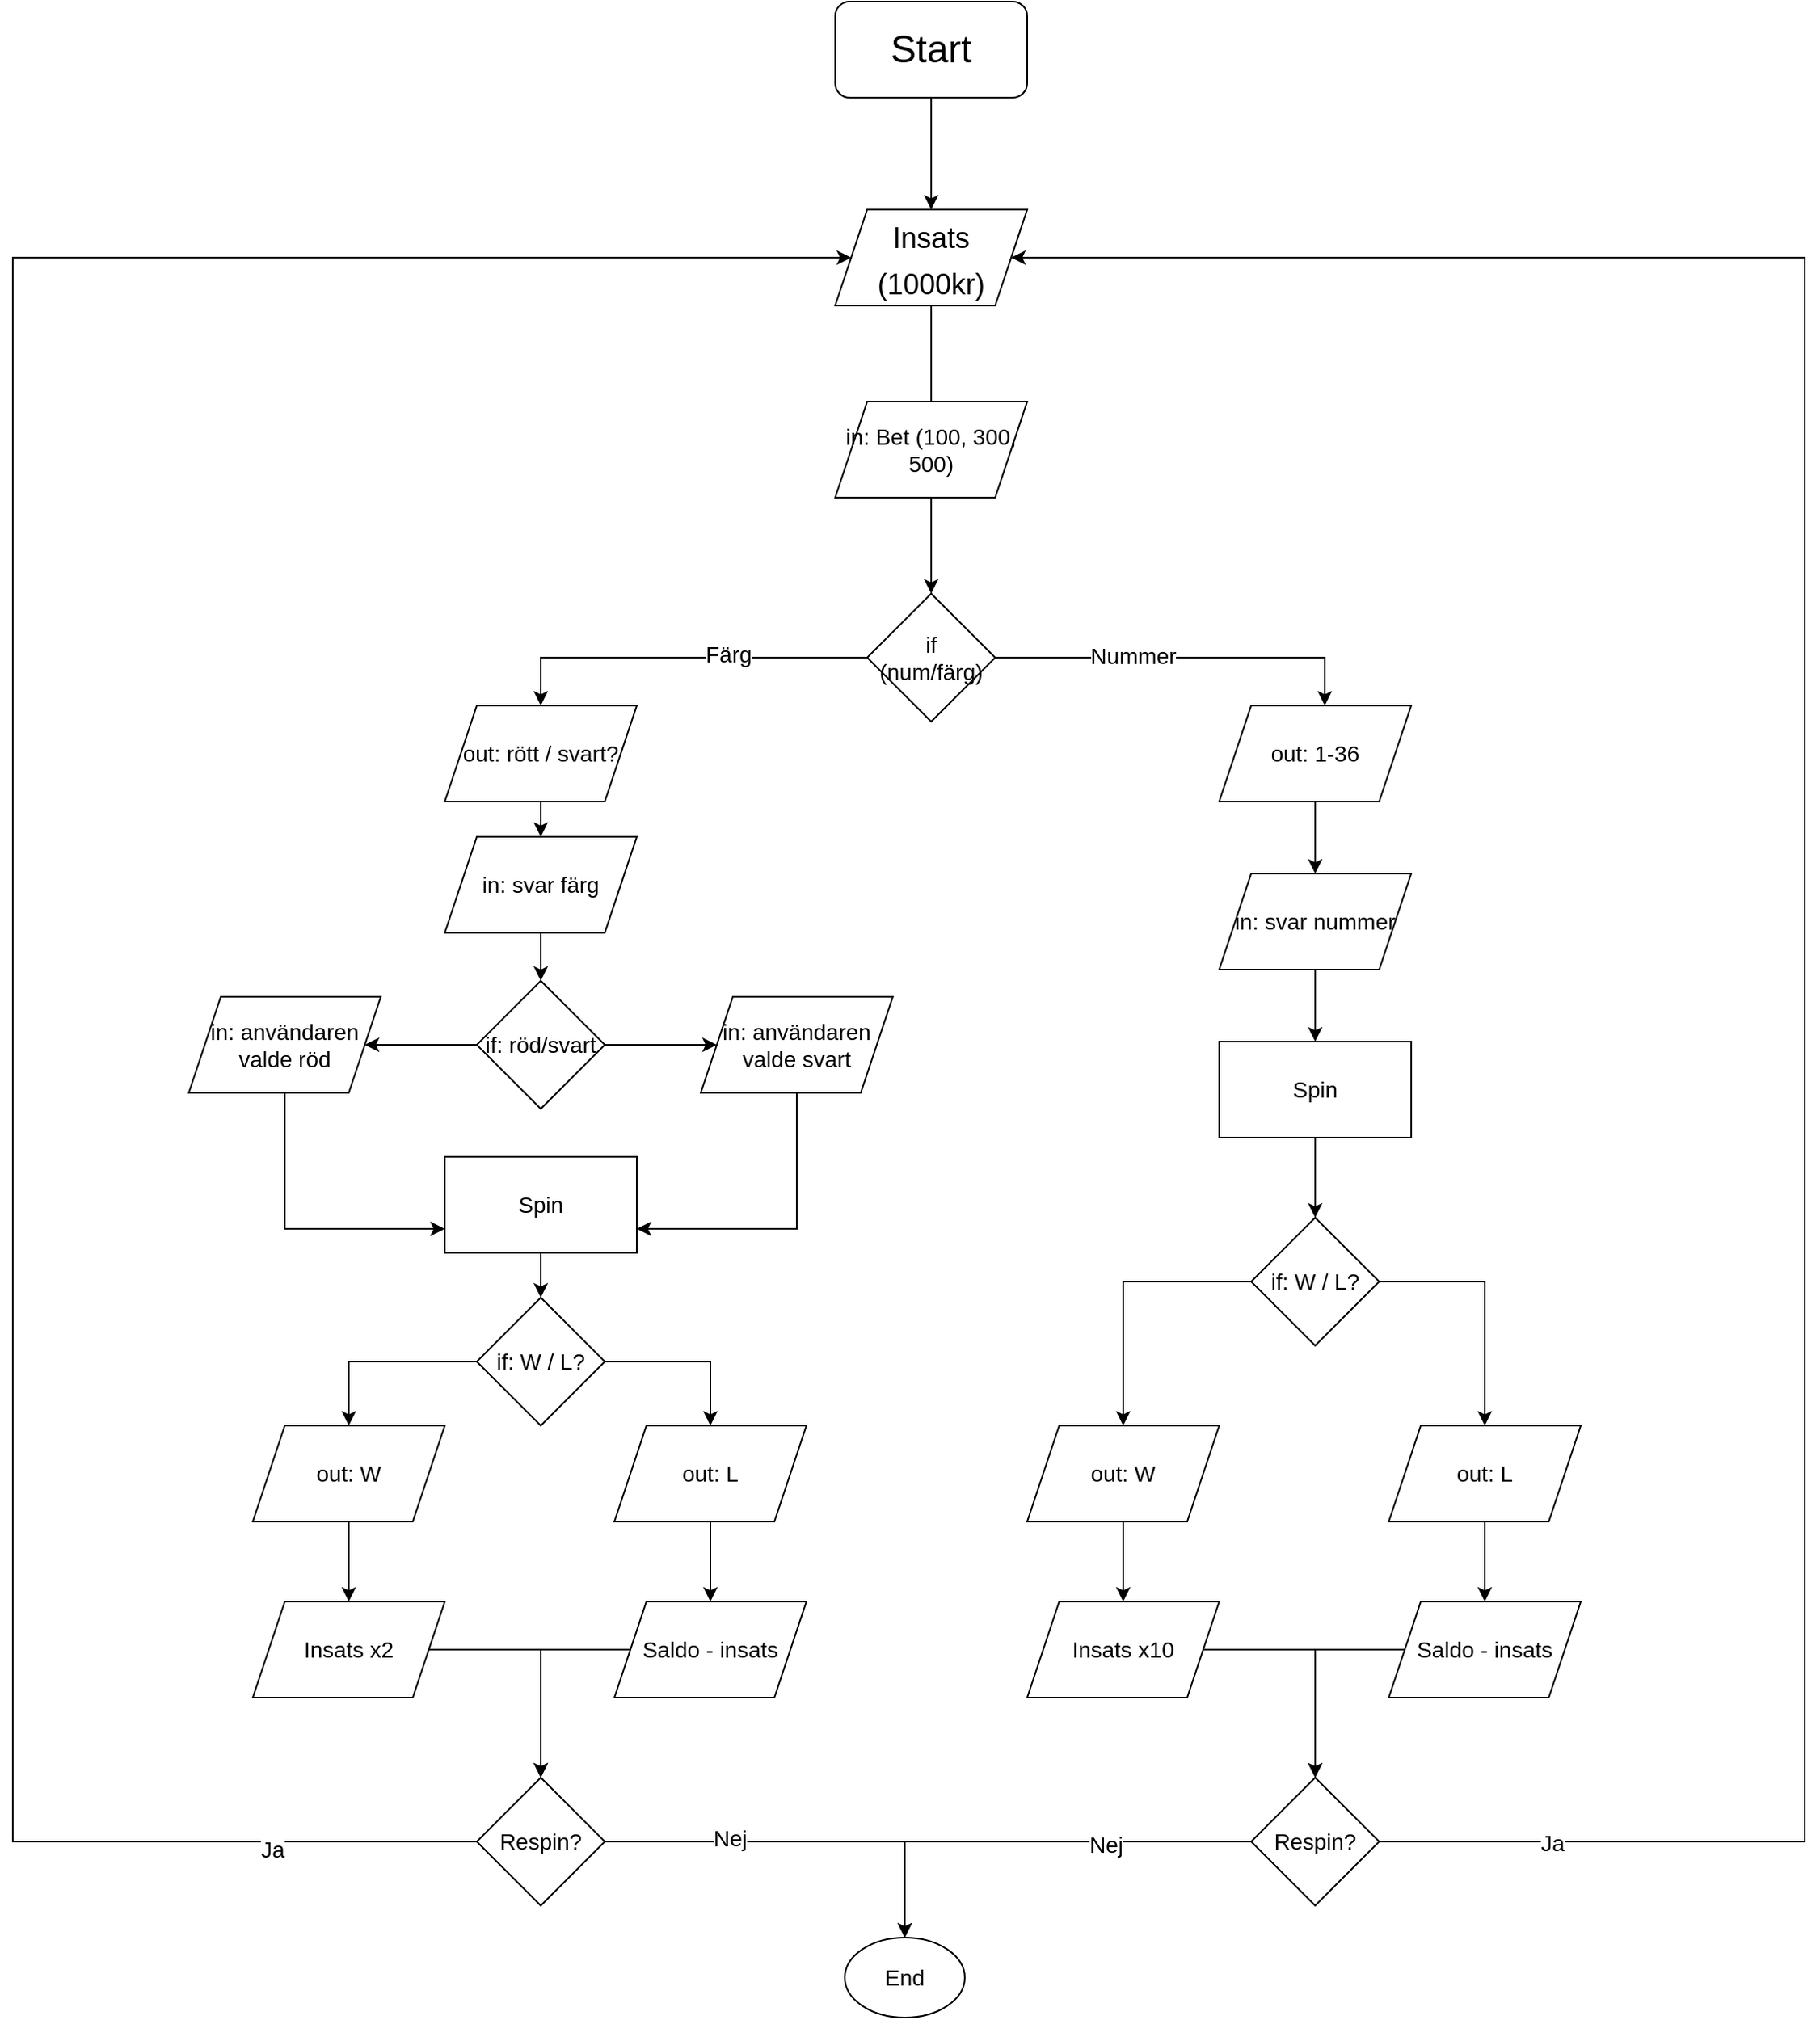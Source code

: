 <mxfile version="20.5.1" type="device"><diagram id="C5RBs43oDa-KdzZeNtuy" name="Page-1"><mxGraphModel dx="2031" dy="1114" grid="1" gridSize="10" guides="1" tooltips="1" connect="1" arrows="1" fold="1" page="1" pageScale="1" pageWidth="827" pageHeight="1169" math="0" shadow="0"><root><mxCell id="WIyWlLk6GJQsqaUBKTNV-0"/><mxCell id="WIyWlLk6GJQsqaUBKTNV-1" parent="WIyWlLk6GJQsqaUBKTNV-0"/><mxCell id="Azc3CE66d2187uqBRD-U-125" style="edgeStyle=orthogonalEdgeStyle;rounded=0;orthogonalLoop=1;jettySize=auto;html=1;entryX=0.5;entryY=0;entryDx=0;entryDy=0;fontSize=14;" edge="1" parent="WIyWlLk6GJQsqaUBKTNV-1" source="Azc3CE66d2187uqBRD-U-6" target="Azc3CE66d2187uqBRD-U-11"><mxGeometry relative="1" as="geometry"/></mxCell><mxCell id="Azc3CE66d2187uqBRD-U-6" value="Start" style="rounded=1;whiteSpace=wrap;html=1;fontSize=24;" vertex="1" parent="WIyWlLk6GJQsqaUBKTNV-1"><mxGeometry x="554" y="98" width="120" height="60" as="geometry"/></mxCell><mxCell id="Azc3CE66d2187uqBRD-U-22" value="" style="edgeStyle=orthogonalEdgeStyle;rounded=0;orthogonalLoop=1;jettySize=auto;html=1;fontSize=12;entryX=0.5;entryY=0;entryDx=0;entryDy=0;" edge="1" parent="WIyWlLk6GJQsqaUBKTNV-1" source="Azc3CE66d2187uqBRD-U-11"><mxGeometry relative="1" as="geometry"><mxPoint x="614" y="468" as="targetPoint"/></mxGeometry></mxCell><mxCell id="Azc3CE66d2187uqBRD-U-11" value="&lt;div&gt;&lt;font style=&quot;font-size: 18px;&quot;&gt;Insats (1000kr)&lt;/font&gt;&lt;font size=&quot;3&quot;&gt;&lt;br&gt;&lt;/font&gt;&lt;/div&gt;" style="shape=parallelogram;perimeter=parallelogramPerimeter;whiteSpace=wrap;html=1;fixedSize=1;fontSize=24;rounded=1;arcSize=0;" vertex="1" parent="WIyWlLk6GJQsqaUBKTNV-1"><mxGeometry x="554" y="228" width="120" height="60" as="geometry"/></mxCell><mxCell id="Azc3CE66d2187uqBRD-U-84" style="edgeStyle=orthogonalEdgeStyle;rounded=0;orthogonalLoop=1;jettySize=auto;html=1;entryX=0.5;entryY=0;entryDx=0;entryDy=0;fontSize=14;" edge="1" parent="WIyWlLk6GJQsqaUBKTNV-1" source="Azc3CE66d2187uqBRD-U-66" target="Azc3CE66d2187uqBRD-U-68"><mxGeometry relative="1" as="geometry"/></mxCell><mxCell id="Azc3CE66d2187uqBRD-U-96" value="Färg" style="edgeLabel;html=1;align=center;verticalAlign=middle;resizable=0;points=[];fontSize=14;" vertex="1" connectable="0" parent="Azc3CE66d2187uqBRD-U-84"><mxGeometry x="-0.257" y="-2" relative="1" as="geometry"><mxPoint as="offset"/></mxGeometry></mxCell><mxCell id="Azc3CE66d2187uqBRD-U-87" style="edgeStyle=orthogonalEdgeStyle;rounded=0;orthogonalLoop=1;jettySize=auto;html=1;entryX=0.55;entryY=0;entryDx=0;entryDy=0;entryPerimeter=0;fontSize=14;" edge="1" parent="WIyWlLk6GJQsqaUBKTNV-1" source="Azc3CE66d2187uqBRD-U-66" target="Azc3CE66d2187uqBRD-U-67"><mxGeometry relative="1" as="geometry"/></mxCell><mxCell id="Azc3CE66d2187uqBRD-U-95" value="Nummer" style="edgeLabel;html=1;align=center;verticalAlign=middle;resizable=0;points=[];fontSize=14;" vertex="1" connectable="0" parent="Azc3CE66d2187uqBRD-U-87"><mxGeometry x="-0.272" y="1" relative="1" as="geometry"><mxPoint as="offset"/></mxGeometry></mxCell><mxCell id="Azc3CE66d2187uqBRD-U-66" value="if &lt;br&gt;(num/färg)" style="rhombus;fontSize=14;gradientColor=none;rounded=0;shadow=0;sketch=0;labelBackgroundColor=none;labelBorderColor=none;whiteSpace=wrap;html=1;verticalAlign=middle;horizontal=1;" vertex="1" parent="WIyWlLk6GJQsqaUBKTNV-1"><mxGeometry x="574" y="468" width="80" height="80" as="geometry"/></mxCell><mxCell id="Azc3CE66d2187uqBRD-U-88" style="edgeStyle=orthogonalEdgeStyle;rounded=0;orthogonalLoop=1;jettySize=auto;html=1;entryX=0.5;entryY=0;entryDx=0;entryDy=0;fontSize=14;" edge="1" parent="WIyWlLk6GJQsqaUBKTNV-1" source="Azc3CE66d2187uqBRD-U-67" target="Azc3CE66d2187uqBRD-U-69"><mxGeometry relative="1" as="geometry"/></mxCell><mxCell id="Azc3CE66d2187uqBRD-U-67" value="out: 1-36" style="shape=parallelogram;perimeter=parallelogramPerimeter;whiteSpace=wrap;html=1;fixedSize=1;rounded=0;shadow=0;labelBackgroundColor=none;labelBorderColor=none;sketch=0;fontSize=14;gradientColor=none;" vertex="1" parent="WIyWlLk6GJQsqaUBKTNV-1"><mxGeometry x="794" y="538" width="120" height="60" as="geometry"/></mxCell><mxCell id="Azc3CE66d2187uqBRD-U-97" style="edgeStyle=orthogonalEdgeStyle;rounded=0;orthogonalLoop=1;jettySize=auto;html=1;entryX=0.5;entryY=0;entryDx=0;entryDy=0;fontSize=14;" edge="1" parent="WIyWlLk6GJQsqaUBKTNV-1" source="Azc3CE66d2187uqBRD-U-68" target="Azc3CE66d2187uqBRD-U-77"><mxGeometry relative="1" as="geometry"/></mxCell><mxCell id="Azc3CE66d2187uqBRD-U-68" value="out: rött / svart?" style="shape=parallelogram;perimeter=parallelogramPerimeter;whiteSpace=wrap;html=1;fixedSize=1;rounded=0;shadow=0;labelBackgroundColor=none;labelBorderColor=none;sketch=0;fontSize=14;gradientColor=none;" vertex="1" parent="WIyWlLk6GJQsqaUBKTNV-1"><mxGeometry x="310" y="538" width="120" height="60" as="geometry"/></mxCell><mxCell id="Azc3CE66d2187uqBRD-U-89" style="edgeStyle=orthogonalEdgeStyle;rounded=0;orthogonalLoop=1;jettySize=auto;html=1;entryX=0.5;entryY=0;entryDx=0;entryDy=0;fontSize=14;" edge="1" parent="WIyWlLk6GJQsqaUBKTNV-1" source="Azc3CE66d2187uqBRD-U-69" target="Azc3CE66d2187uqBRD-U-70"><mxGeometry relative="1" as="geometry"/></mxCell><mxCell id="Azc3CE66d2187uqBRD-U-69" value="in: svar nummer" style="shape=parallelogram;perimeter=parallelogramPerimeter;whiteSpace=wrap;html=1;fixedSize=1;rounded=0;shadow=0;labelBackgroundColor=none;labelBorderColor=none;sketch=0;fontSize=14;gradientColor=none;" vertex="1" parent="WIyWlLk6GJQsqaUBKTNV-1"><mxGeometry x="794" y="643" width="120" height="60" as="geometry"/></mxCell><mxCell id="Azc3CE66d2187uqBRD-U-90" style="edgeStyle=orthogonalEdgeStyle;rounded=0;orthogonalLoop=1;jettySize=auto;html=1;entryX=0.5;entryY=0;entryDx=0;entryDy=0;fontSize=14;" edge="1" parent="WIyWlLk6GJQsqaUBKTNV-1" source="Azc3CE66d2187uqBRD-U-70" target="Azc3CE66d2187uqBRD-U-71"><mxGeometry relative="1" as="geometry"/></mxCell><mxCell id="Azc3CE66d2187uqBRD-U-70" value="Spin" style="rounded=0;whiteSpace=wrap;html=1;shadow=0;labelBackgroundColor=none;labelBorderColor=none;sketch=0;fontSize=14;gradientColor=none;" vertex="1" parent="WIyWlLk6GJQsqaUBKTNV-1"><mxGeometry x="794" y="748" width="120" height="60" as="geometry"/></mxCell><mxCell id="Azc3CE66d2187uqBRD-U-91" style="edgeStyle=orthogonalEdgeStyle;rounded=0;orthogonalLoop=1;jettySize=auto;html=1;entryX=0.5;entryY=0;entryDx=0;entryDy=0;fontSize=14;" edge="1" parent="WIyWlLk6GJQsqaUBKTNV-1" source="Azc3CE66d2187uqBRD-U-71" target="Azc3CE66d2187uqBRD-U-72"><mxGeometry relative="1" as="geometry"/></mxCell><mxCell id="Azc3CE66d2187uqBRD-U-92" style="edgeStyle=orthogonalEdgeStyle;rounded=0;orthogonalLoop=1;jettySize=auto;html=1;entryX=0.5;entryY=0;entryDx=0;entryDy=0;fontSize=14;" edge="1" parent="WIyWlLk6GJQsqaUBKTNV-1" source="Azc3CE66d2187uqBRD-U-71" target="Azc3CE66d2187uqBRD-U-73"><mxGeometry relative="1" as="geometry"/></mxCell><mxCell id="Azc3CE66d2187uqBRD-U-71" value="if: W / L?" style="rhombus;whiteSpace=wrap;html=1;rounded=0;shadow=0;labelBackgroundColor=none;labelBorderColor=none;sketch=0;fontSize=14;" vertex="1" parent="WIyWlLk6GJQsqaUBKTNV-1"><mxGeometry x="814" y="858" width="80" height="80" as="geometry"/></mxCell><mxCell id="Azc3CE66d2187uqBRD-U-93" style="edgeStyle=orthogonalEdgeStyle;rounded=0;orthogonalLoop=1;jettySize=auto;html=1;entryX=0.5;entryY=0;entryDx=0;entryDy=0;fontSize=14;" edge="1" parent="WIyWlLk6GJQsqaUBKTNV-1" source="Azc3CE66d2187uqBRD-U-72" target="Azc3CE66d2187uqBRD-U-74"><mxGeometry relative="1" as="geometry"/></mxCell><mxCell id="Azc3CE66d2187uqBRD-U-72" value="out: W" style="shape=parallelogram;perimeter=parallelogramPerimeter;whiteSpace=wrap;html=1;fixedSize=1;rounded=0;shadow=0;labelBackgroundColor=none;labelBorderColor=none;sketch=0;fontSize=14;gradientColor=none;" vertex="1" parent="WIyWlLk6GJQsqaUBKTNV-1"><mxGeometry x="674" y="988" width="120" height="60" as="geometry"/></mxCell><mxCell id="Azc3CE66d2187uqBRD-U-94" style="edgeStyle=orthogonalEdgeStyle;rounded=0;orthogonalLoop=1;jettySize=auto;html=1;entryX=0.5;entryY=0;entryDx=0;entryDy=0;fontSize=14;" edge="1" parent="WIyWlLk6GJQsqaUBKTNV-1" source="Azc3CE66d2187uqBRD-U-73" target="Azc3CE66d2187uqBRD-U-75"><mxGeometry relative="1" as="geometry"/></mxCell><mxCell id="Azc3CE66d2187uqBRD-U-73" value="out: L" style="shape=parallelogram;perimeter=parallelogramPerimeter;whiteSpace=wrap;html=1;fixedSize=1;rounded=0;shadow=0;labelBackgroundColor=none;labelBorderColor=none;sketch=0;fontSize=14;gradientColor=none;" vertex="1" parent="WIyWlLk6GJQsqaUBKTNV-1"><mxGeometry x="900" y="988" width="120" height="60" as="geometry"/></mxCell><mxCell id="Azc3CE66d2187uqBRD-U-109" style="edgeStyle=orthogonalEdgeStyle;rounded=0;orthogonalLoop=1;jettySize=auto;html=1;fontSize=14;" edge="1" parent="WIyWlLk6GJQsqaUBKTNV-1" source="Azc3CE66d2187uqBRD-U-74" target="Azc3CE66d2187uqBRD-U-104"><mxGeometry relative="1" as="geometry"/></mxCell><mxCell id="Azc3CE66d2187uqBRD-U-74" value="Insats x10" style="shape=parallelogram;perimeter=parallelogramPerimeter;whiteSpace=wrap;html=1;fixedSize=1;rounded=0;shadow=0;labelBackgroundColor=none;labelBorderColor=none;sketch=0;fontSize=14;gradientColor=none;" vertex="1" parent="WIyWlLk6GJQsqaUBKTNV-1"><mxGeometry x="674" y="1098" width="120" height="60" as="geometry"/></mxCell><mxCell id="Azc3CE66d2187uqBRD-U-108" style="edgeStyle=orthogonalEdgeStyle;rounded=0;orthogonalLoop=1;jettySize=auto;html=1;fontSize=14;" edge="1" parent="WIyWlLk6GJQsqaUBKTNV-1" source="Azc3CE66d2187uqBRD-U-75" target="Azc3CE66d2187uqBRD-U-104"><mxGeometry relative="1" as="geometry"/></mxCell><mxCell id="Azc3CE66d2187uqBRD-U-75" value="Saldo - insats" style="shape=parallelogram;perimeter=parallelogramPerimeter;whiteSpace=wrap;html=1;fixedSize=1;rounded=0;shadow=0;labelBackgroundColor=none;labelBorderColor=none;sketch=0;fontSize=14;gradientColor=none;" vertex="1" parent="WIyWlLk6GJQsqaUBKTNV-1"><mxGeometry x="900" y="1098" width="120" height="60" as="geometry"/></mxCell><mxCell id="Azc3CE66d2187uqBRD-U-76" value="in: Bet (100, 300, 500)" style="shape=parallelogram;perimeter=parallelogramPerimeter;whiteSpace=wrap;html=1;fixedSize=1;rounded=0;shadow=0;labelBackgroundColor=none;labelBorderColor=none;sketch=0;fontSize=14;gradientColor=none;" vertex="1" parent="WIyWlLk6GJQsqaUBKTNV-1"><mxGeometry x="554" y="348" width="120" height="60" as="geometry"/></mxCell><mxCell id="Azc3CE66d2187uqBRD-U-134" style="edgeStyle=orthogonalEdgeStyle;rounded=0;orthogonalLoop=1;jettySize=auto;html=1;exitX=0.5;exitY=1;exitDx=0;exitDy=0;entryX=0.5;entryY=0;entryDx=0;entryDy=0;fontSize=14;" edge="1" parent="WIyWlLk6GJQsqaUBKTNV-1" source="Azc3CE66d2187uqBRD-U-77" target="Azc3CE66d2187uqBRD-U-126"><mxGeometry relative="1" as="geometry"/></mxCell><mxCell id="Azc3CE66d2187uqBRD-U-77" value="in: svar färg" style="shape=parallelogram;perimeter=parallelogramPerimeter;whiteSpace=wrap;html=1;fixedSize=1;rounded=0;shadow=0;labelBackgroundColor=none;labelBorderColor=none;sketch=0;fontSize=14;gradientColor=none;" vertex="1" parent="WIyWlLk6GJQsqaUBKTNV-1"><mxGeometry x="310" y="620" width="120" height="60" as="geometry"/></mxCell><mxCell id="Azc3CE66d2187uqBRD-U-99" style="edgeStyle=orthogonalEdgeStyle;rounded=0;orthogonalLoop=1;jettySize=auto;html=1;fontSize=14;" edge="1" parent="WIyWlLk6GJQsqaUBKTNV-1" source="Azc3CE66d2187uqBRD-U-78" target="Azc3CE66d2187uqBRD-U-79"><mxGeometry relative="1" as="geometry"/></mxCell><mxCell id="Azc3CE66d2187uqBRD-U-78" value="Spin" style="rounded=0;whiteSpace=wrap;html=1;shadow=0;labelBackgroundColor=none;labelBorderColor=none;sketch=0;fontSize=14;gradientColor=none;" vertex="1" parent="WIyWlLk6GJQsqaUBKTNV-1"><mxGeometry x="310" y="820" width="120" height="60" as="geometry"/></mxCell><mxCell id="Azc3CE66d2187uqBRD-U-100" style="edgeStyle=orthogonalEdgeStyle;rounded=0;orthogonalLoop=1;jettySize=auto;html=1;entryX=0.5;entryY=0;entryDx=0;entryDy=0;fontSize=14;" edge="1" parent="WIyWlLk6GJQsqaUBKTNV-1" source="Azc3CE66d2187uqBRD-U-79" target="Azc3CE66d2187uqBRD-U-81"><mxGeometry relative="1" as="geometry"/></mxCell><mxCell id="Azc3CE66d2187uqBRD-U-101" style="edgeStyle=orthogonalEdgeStyle;rounded=0;orthogonalLoop=1;jettySize=auto;html=1;entryX=0.5;entryY=0;entryDx=0;entryDy=0;fontSize=14;" edge="1" parent="WIyWlLk6GJQsqaUBKTNV-1" source="Azc3CE66d2187uqBRD-U-79" target="Azc3CE66d2187uqBRD-U-80"><mxGeometry relative="1" as="geometry"/></mxCell><mxCell id="Azc3CE66d2187uqBRD-U-79" value="if: W / L?" style="rhombus;whiteSpace=wrap;html=1;rounded=0;shadow=0;labelBackgroundColor=none;labelBorderColor=none;sketch=0;fontSize=14;gradientColor=none;" vertex="1" parent="WIyWlLk6GJQsqaUBKTNV-1"><mxGeometry x="330" y="908" width="80" height="80" as="geometry"/></mxCell><mxCell id="Azc3CE66d2187uqBRD-U-102" style="edgeStyle=orthogonalEdgeStyle;rounded=0;orthogonalLoop=1;jettySize=auto;html=1;entryX=0.5;entryY=0;entryDx=0;entryDy=0;fontSize=14;" edge="1" parent="WIyWlLk6GJQsqaUBKTNV-1" source="Azc3CE66d2187uqBRD-U-80" target="Azc3CE66d2187uqBRD-U-82"><mxGeometry relative="1" as="geometry"/></mxCell><mxCell id="Azc3CE66d2187uqBRD-U-80" value="out: W" style="shape=parallelogram;perimeter=parallelogramPerimeter;whiteSpace=wrap;html=1;fixedSize=1;rounded=0;shadow=0;labelBackgroundColor=none;labelBorderColor=none;sketch=0;fontSize=14;gradientColor=none;" vertex="1" parent="WIyWlLk6GJQsqaUBKTNV-1"><mxGeometry x="190" y="988" width="120" height="60" as="geometry"/></mxCell><mxCell id="Azc3CE66d2187uqBRD-U-103" style="edgeStyle=orthogonalEdgeStyle;rounded=0;orthogonalLoop=1;jettySize=auto;html=1;entryX=0.5;entryY=0;entryDx=0;entryDy=0;fontSize=14;" edge="1" parent="WIyWlLk6GJQsqaUBKTNV-1" source="Azc3CE66d2187uqBRD-U-81" target="Azc3CE66d2187uqBRD-U-83"><mxGeometry relative="1" as="geometry"/></mxCell><mxCell id="Azc3CE66d2187uqBRD-U-81" value="out: L" style="shape=parallelogram;perimeter=parallelogramPerimeter;whiteSpace=wrap;html=1;fixedSize=1;rounded=0;shadow=0;labelBackgroundColor=none;labelBorderColor=none;sketch=0;fontSize=14;gradientColor=none;" vertex="1" parent="WIyWlLk6GJQsqaUBKTNV-1"><mxGeometry x="416" y="988" width="120" height="60" as="geometry"/></mxCell><mxCell id="Azc3CE66d2187uqBRD-U-119" style="edgeStyle=orthogonalEdgeStyle;rounded=0;orthogonalLoop=1;jettySize=auto;html=1;entryX=0.5;entryY=0;entryDx=0;entryDy=0;fontSize=14;" edge="1" parent="WIyWlLk6GJQsqaUBKTNV-1" source="Azc3CE66d2187uqBRD-U-82" target="Azc3CE66d2187uqBRD-U-118"><mxGeometry relative="1" as="geometry"/></mxCell><mxCell id="Azc3CE66d2187uqBRD-U-82" value="Insats x2" style="shape=parallelogram;perimeter=parallelogramPerimeter;whiteSpace=wrap;html=1;fixedSize=1;rounded=0;shadow=0;labelBackgroundColor=none;labelBorderColor=none;sketch=0;fontSize=14;gradientColor=none;" vertex="1" parent="WIyWlLk6GJQsqaUBKTNV-1"><mxGeometry x="190" y="1098" width="120" height="60" as="geometry"/></mxCell><mxCell id="Azc3CE66d2187uqBRD-U-120" style="edgeStyle=orthogonalEdgeStyle;rounded=0;orthogonalLoop=1;jettySize=auto;html=1;entryX=0.5;entryY=0;entryDx=0;entryDy=0;fontSize=14;" edge="1" parent="WIyWlLk6GJQsqaUBKTNV-1" source="Azc3CE66d2187uqBRD-U-83" target="Azc3CE66d2187uqBRD-U-118"><mxGeometry relative="1" as="geometry"/></mxCell><mxCell id="Azc3CE66d2187uqBRD-U-83" value="Saldo - insats" style="shape=parallelogram;perimeter=parallelogramPerimeter;whiteSpace=wrap;html=1;fixedSize=1;rounded=0;shadow=0;labelBackgroundColor=none;labelBorderColor=none;sketch=0;fontSize=14;gradientColor=none;" vertex="1" parent="WIyWlLk6GJQsqaUBKTNV-1"><mxGeometry x="416" y="1098" width="120" height="60" as="geometry"/></mxCell><mxCell id="Azc3CE66d2187uqBRD-U-111" style="edgeStyle=orthogonalEdgeStyle;rounded=0;orthogonalLoop=1;jettySize=auto;html=1;entryX=0.5;entryY=0;entryDx=0;entryDy=0;fontSize=14;" edge="1" parent="WIyWlLk6GJQsqaUBKTNV-1" source="Azc3CE66d2187uqBRD-U-104" target="Azc3CE66d2187uqBRD-U-110"><mxGeometry relative="1" as="geometry"/></mxCell><mxCell id="Azc3CE66d2187uqBRD-U-117" value="Nej" style="edgeLabel;html=1;align=center;verticalAlign=middle;resizable=0;points=[];fontSize=14;" vertex="1" connectable="0" parent="Azc3CE66d2187uqBRD-U-111"><mxGeometry x="-0.337" y="2" relative="1" as="geometry"><mxPoint as="offset"/></mxGeometry></mxCell><mxCell id="Azc3CE66d2187uqBRD-U-114" style="edgeStyle=orthogonalEdgeStyle;rounded=0;orthogonalLoop=1;jettySize=auto;html=1;fontSize=14;entryX=1;entryY=0.5;entryDx=0;entryDy=0;" edge="1" parent="WIyWlLk6GJQsqaUBKTNV-1" source="Azc3CE66d2187uqBRD-U-104" target="Azc3CE66d2187uqBRD-U-11"><mxGeometry relative="1" as="geometry"><mxPoint x="1200" y="248" as="targetPoint"/><Array as="points"><mxPoint x="1160" y="1248"/><mxPoint x="1160" y="258"/></Array></mxGeometry></mxCell><mxCell id="Azc3CE66d2187uqBRD-U-116" value="&lt;div&gt;Ja&lt;/div&gt;" style="edgeLabel;html=1;align=center;verticalAlign=middle;resizable=0;points=[];fontSize=14;" vertex="1" connectable="0" parent="Azc3CE66d2187uqBRD-U-114"><mxGeometry x="-0.877" y="-1" relative="1" as="geometry"><mxPoint as="offset"/></mxGeometry></mxCell><mxCell id="Azc3CE66d2187uqBRD-U-104" value="Respin?" style="rhombus;whiteSpace=wrap;html=1;rounded=0;shadow=0;labelBackgroundColor=none;labelBorderColor=none;sketch=0;fontSize=14;gradientColor=none;" vertex="1" parent="WIyWlLk6GJQsqaUBKTNV-1"><mxGeometry x="814" y="1208" width="80" height="80" as="geometry"/></mxCell><mxCell id="Azc3CE66d2187uqBRD-U-110" value="End" style="ellipse;whiteSpace=wrap;html=1;rounded=0;shadow=0;labelBackgroundColor=none;labelBorderColor=none;sketch=0;fontSize=14;gradientColor=none;" vertex="1" parent="WIyWlLk6GJQsqaUBKTNV-1"><mxGeometry x="560" y="1308" width="75" height="50" as="geometry"/></mxCell><mxCell id="Azc3CE66d2187uqBRD-U-121" style="edgeStyle=orthogonalEdgeStyle;rounded=0;orthogonalLoop=1;jettySize=auto;html=1;entryX=0.5;entryY=0;entryDx=0;entryDy=0;fontSize=14;" edge="1" parent="WIyWlLk6GJQsqaUBKTNV-1" source="Azc3CE66d2187uqBRD-U-118" target="Azc3CE66d2187uqBRD-U-110"><mxGeometry relative="1" as="geometry"/></mxCell><mxCell id="Azc3CE66d2187uqBRD-U-124" value="Nej" style="edgeLabel;html=1;align=center;verticalAlign=middle;resizable=0;points=[];fontSize=14;" vertex="1" connectable="0" parent="Azc3CE66d2187uqBRD-U-121"><mxGeometry x="-0.374" y="2" relative="1" as="geometry"><mxPoint as="offset"/></mxGeometry></mxCell><mxCell id="Azc3CE66d2187uqBRD-U-122" style="edgeStyle=orthogonalEdgeStyle;rounded=0;orthogonalLoop=1;jettySize=auto;html=1;entryX=0;entryY=0.5;entryDx=0;entryDy=0;fontSize=14;" edge="1" parent="WIyWlLk6GJQsqaUBKTNV-1" source="Azc3CE66d2187uqBRD-U-118" target="Azc3CE66d2187uqBRD-U-11"><mxGeometry relative="1" as="geometry"><Array as="points"><mxPoint x="40" y="1248"/><mxPoint x="40" y="258"/></Array></mxGeometry></mxCell><mxCell id="Azc3CE66d2187uqBRD-U-123" value="Ja" style="edgeLabel;html=1;align=center;verticalAlign=middle;resizable=0;points=[];fontSize=14;" vertex="1" connectable="0" parent="Azc3CE66d2187uqBRD-U-122"><mxGeometry x="-0.857" y="5" relative="1" as="geometry"><mxPoint x="1" as="offset"/></mxGeometry></mxCell><mxCell id="Azc3CE66d2187uqBRD-U-118" value="Respin?" style="rhombus;whiteSpace=wrap;html=1;rounded=0;shadow=0;labelBackgroundColor=none;labelBorderColor=none;sketch=0;fontSize=14;gradientColor=none;" vertex="1" parent="WIyWlLk6GJQsqaUBKTNV-1"><mxGeometry x="330" y="1208" width="80" height="80" as="geometry"/></mxCell><mxCell id="Azc3CE66d2187uqBRD-U-130" style="edgeStyle=orthogonalEdgeStyle;rounded=0;orthogonalLoop=1;jettySize=auto;html=1;entryX=0;entryY=0.5;entryDx=0;entryDy=0;fontSize=14;" edge="1" parent="WIyWlLk6GJQsqaUBKTNV-1" source="Azc3CE66d2187uqBRD-U-126" target="Azc3CE66d2187uqBRD-U-129"><mxGeometry relative="1" as="geometry"/></mxCell><mxCell id="Azc3CE66d2187uqBRD-U-132" style="edgeStyle=orthogonalEdgeStyle;rounded=0;orthogonalLoop=1;jettySize=auto;html=1;entryX=1;entryY=0.5;entryDx=0;entryDy=0;fontSize=14;" edge="1" parent="WIyWlLk6GJQsqaUBKTNV-1" source="Azc3CE66d2187uqBRD-U-126" target="Azc3CE66d2187uqBRD-U-127"><mxGeometry relative="1" as="geometry"/></mxCell><mxCell id="Azc3CE66d2187uqBRD-U-126" value="if: röd/svart" style="rhombus;whiteSpace=wrap;html=1;rounded=0;shadow=0;labelBackgroundColor=none;labelBorderColor=none;sketch=0;fontSize=14;gradientColor=none;" vertex="1" parent="WIyWlLk6GJQsqaUBKTNV-1"><mxGeometry x="330" y="710" width="80" height="80" as="geometry"/></mxCell><mxCell id="Azc3CE66d2187uqBRD-U-133" style="edgeStyle=orthogonalEdgeStyle;rounded=0;orthogonalLoop=1;jettySize=auto;html=1;exitX=0.5;exitY=1;exitDx=0;exitDy=0;entryX=0;entryY=0.75;entryDx=0;entryDy=0;fontSize=14;" edge="1" parent="WIyWlLk6GJQsqaUBKTNV-1" source="Azc3CE66d2187uqBRD-U-127" target="Azc3CE66d2187uqBRD-U-78"><mxGeometry relative="1" as="geometry"/></mxCell><mxCell id="Azc3CE66d2187uqBRD-U-127" value="in: användaren valde röd" style="shape=parallelogram;perimeter=parallelogramPerimeter;whiteSpace=wrap;html=1;fixedSize=1;rounded=0;shadow=0;labelBackgroundColor=none;labelBorderColor=none;sketch=0;fontSize=14;gradientColor=none;" vertex="1" parent="WIyWlLk6GJQsqaUBKTNV-1"><mxGeometry x="150" y="720" width="120" height="60" as="geometry"/></mxCell><mxCell id="Azc3CE66d2187uqBRD-U-137" style="edgeStyle=orthogonalEdgeStyle;rounded=0;orthogonalLoop=1;jettySize=auto;html=1;entryX=1;entryY=0.75;entryDx=0;entryDy=0;fontSize=14;" edge="1" parent="WIyWlLk6GJQsqaUBKTNV-1" source="Azc3CE66d2187uqBRD-U-129" target="Azc3CE66d2187uqBRD-U-78"><mxGeometry relative="1" as="geometry"><Array as="points"><mxPoint x="530" y="865"/></Array></mxGeometry></mxCell><mxCell id="Azc3CE66d2187uqBRD-U-129" value="in: användaren valde svart" style="shape=parallelogram;perimeter=parallelogramPerimeter;whiteSpace=wrap;html=1;fixedSize=1;rounded=0;shadow=0;labelBackgroundColor=none;labelBorderColor=none;sketch=0;fontSize=14;gradientColor=none;" vertex="1" parent="WIyWlLk6GJQsqaUBKTNV-1"><mxGeometry x="470" y="720" width="120" height="60" as="geometry"/></mxCell></root></mxGraphModel></diagram></mxfile>